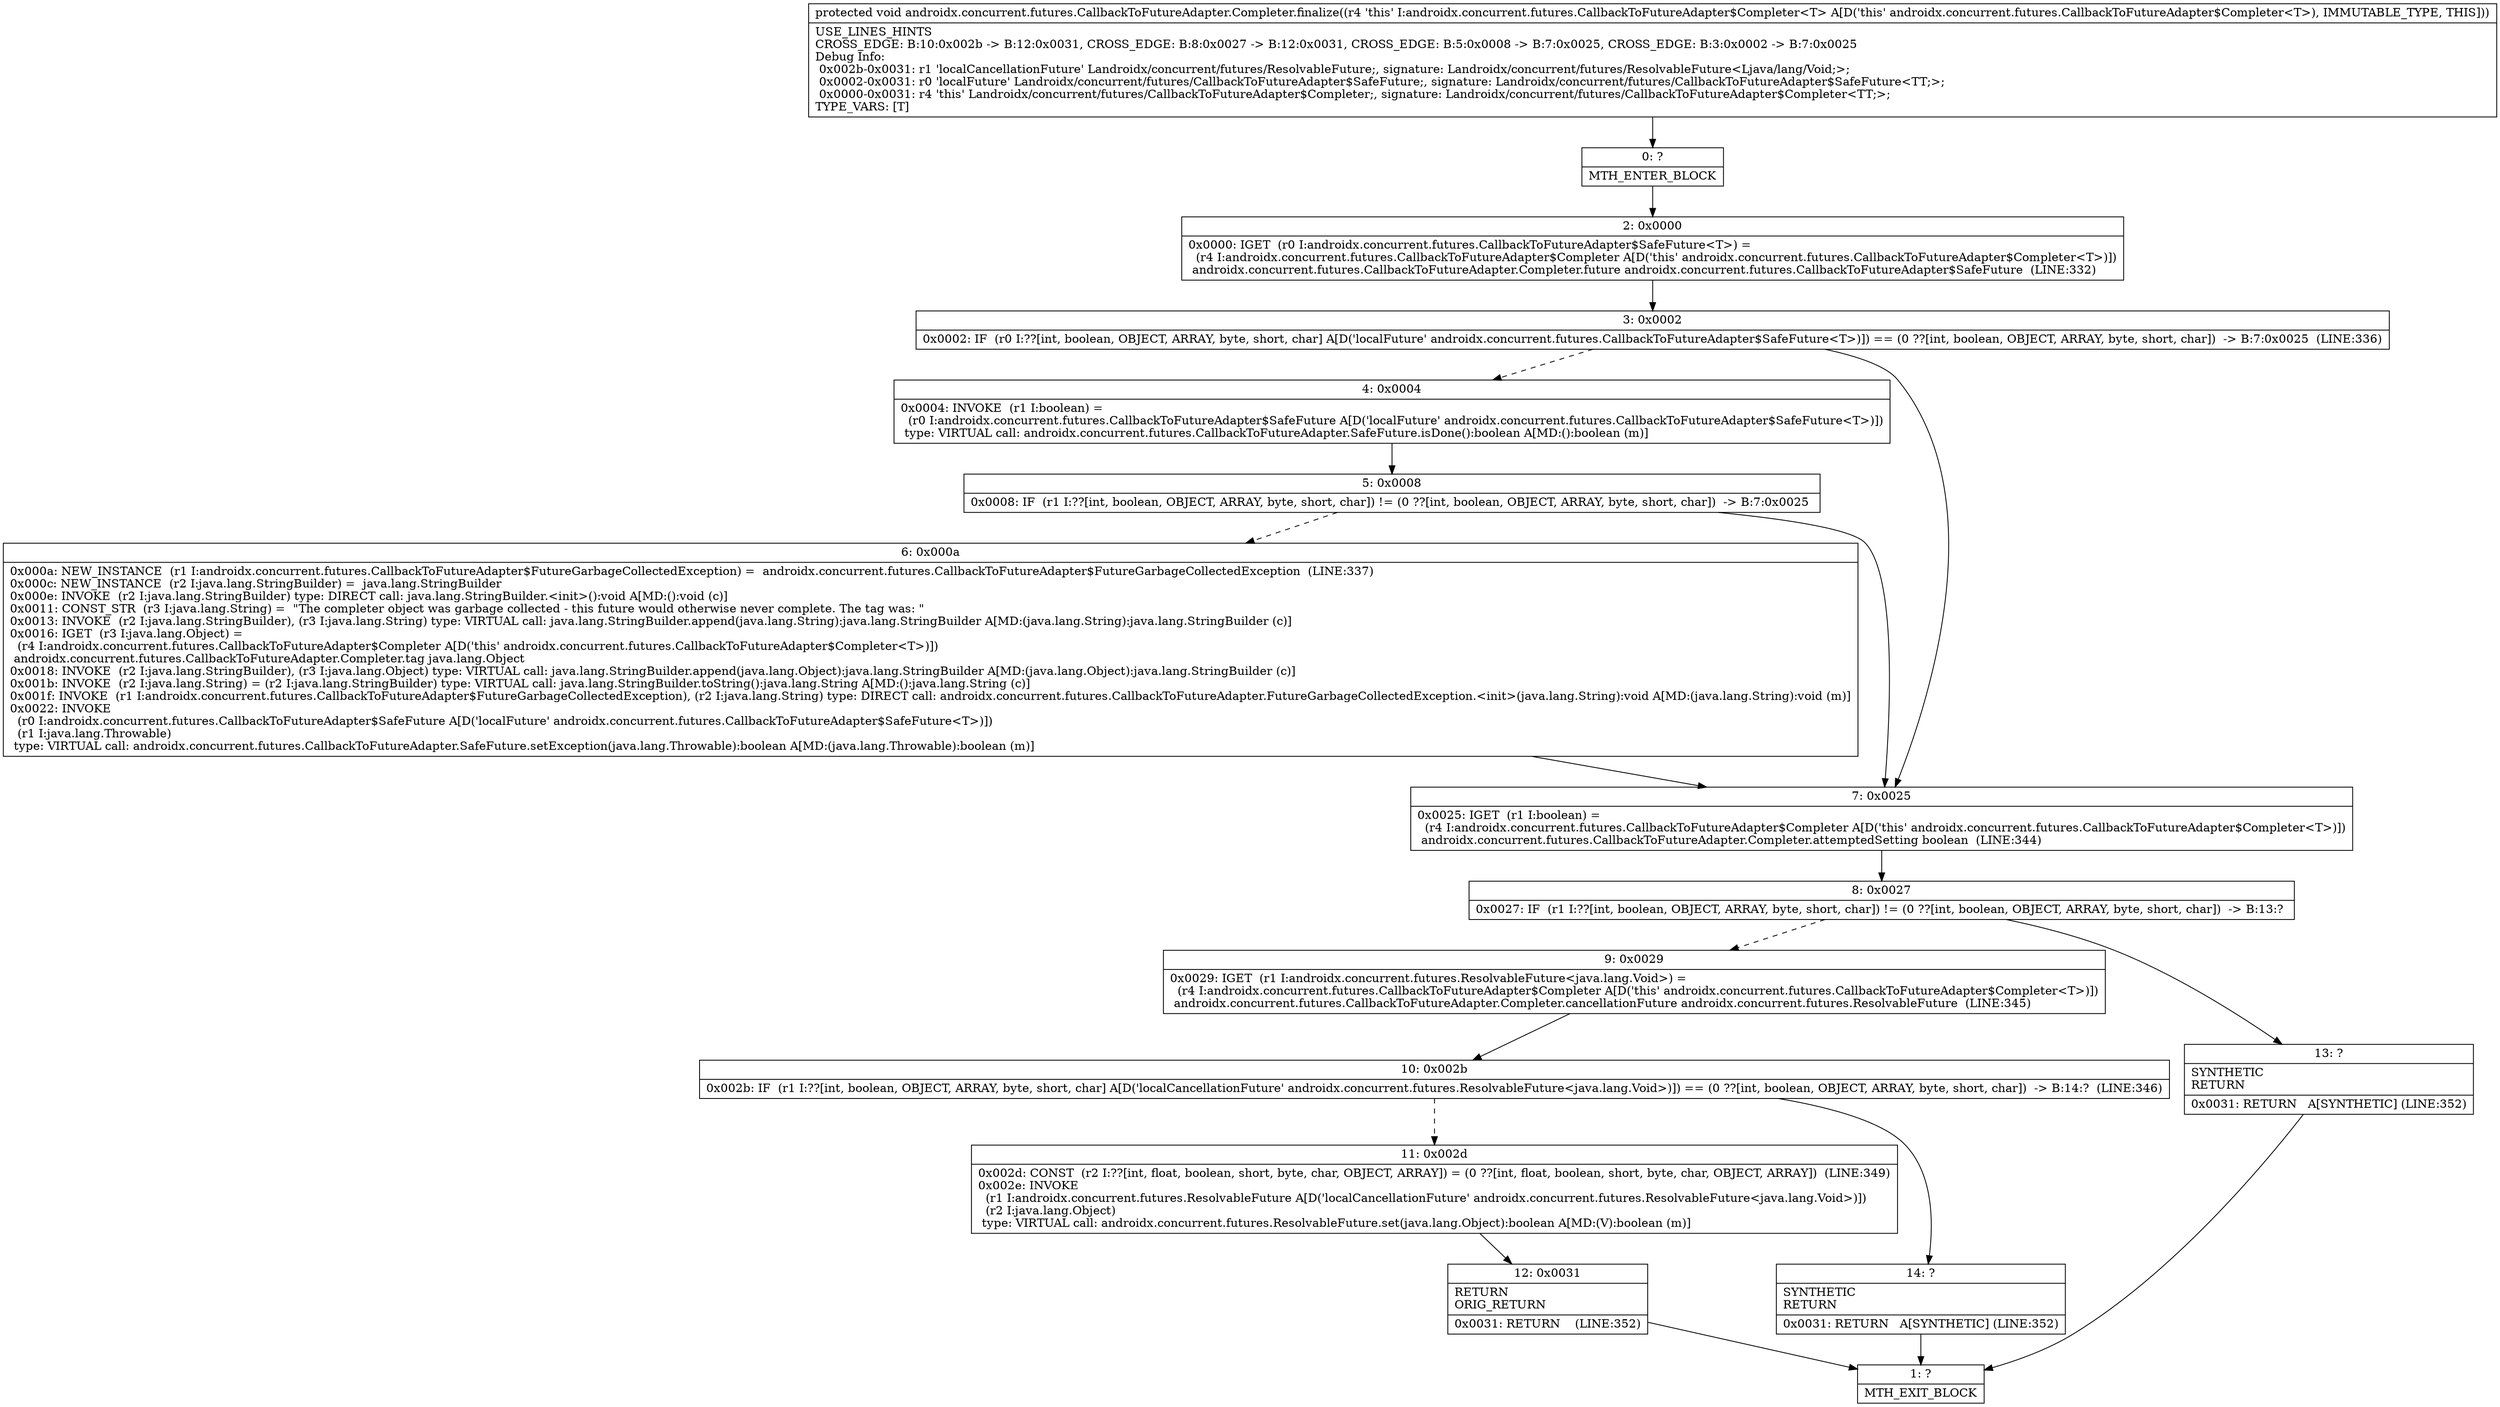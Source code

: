 digraph "CFG forandroidx.concurrent.futures.CallbackToFutureAdapter.Completer.finalize()V" {
Node_0 [shape=record,label="{0\:\ ?|MTH_ENTER_BLOCK\l}"];
Node_2 [shape=record,label="{2\:\ 0x0000|0x0000: IGET  (r0 I:androidx.concurrent.futures.CallbackToFutureAdapter$SafeFuture\<T\>) = \l  (r4 I:androidx.concurrent.futures.CallbackToFutureAdapter$Completer A[D('this' androidx.concurrent.futures.CallbackToFutureAdapter$Completer\<T\>)])\l androidx.concurrent.futures.CallbackToFutureAdapter.Completer.future androidx.concurrent.futures.CallbackToFutureAdapter$SafeFuture  (LINE:332)\l}"];
Node_3 [shape=record,label="{3\:\ 0x0002|0x0002: IF  (r0 I:??[int, boolean, OBJECT, ARRAY, byte, short, char] A[D('localFuture' androidx.concurrent.futures.CallbackToFutureAdapter$SafeFuture\<T\>)]) == (0 ??[int, boolean, OBJECT, ARRAY, byte, short, char])  \-\> B:7:0x0025  (LINE:336)\l}"];
Node_4 [shape=record,label="{4\:\ 0x0004|0x0004: INVOKE  (r1 I:boolean) = \l  (r0 I:androidx.concurrent.futures.CallbackToFutureAdapter$SafeFuture A[D('localFuture' androidx.concurrent.futures.CallbackToFutureAdapter$SafeFuture\<T\>)])\l type: VIRTUAL call: androidx.concurrent.futures.CallbackToFutureAdapter.SafeFuture.isDone():boolean A[MD:():boolean (m)]\l}"];
Node_5 [shape=record,label="{5\:\ 0x0008|0x0008: IF  (r1 I:??[int, boolean, OBJECT, ARRAY, byte, short, char]) != (0 ??[int, boolean, OBJECT, ARRAY, byte, short, char])  \-\> B:7:0x0025 \l}"];
Node_6 [shape=record,label="{6\:\ 0x000a|0x000a: NEW_INSTANCE  (r1 I:androidx.concurrent.futures.CallbackToFutureAdapter$FutureGarbageCollectedException) =  androidx.concurrent.futures.CallbackToFutureAdapter$FutureGarbageCollectedException  (LINE:337)\l0x000c: NEW_INSTANCE  (r2 I:java.lang.StringBuilder) =  java.lang.StringBuilder \l0x000e: INVOKE  (r2 I:java.lang.StringBuilder) type: DIRECT call: java.lang.StringBuilder.\<init\>():void A[MD:():void (c)]\l0x0011: CONST_STR  (r3 I:java.lang.String) =  \"The completer object was garbage collected \- this future would otherwise never complete. The tag was: \" \l0x0013: INVOKE  (r2 I:java.lang.StringBuilder), (r3 I:java.lang.String) type: VIRTUAL call: java.lang.StringBuilder.append(java.lang.String):java.lang.StringBuilder A[MD:(java.lang.String):java.lang.StringBuilder (c)]\l0x0016: IGET  (r3 I:java.lang.Object) = \l  (r4 I:androidx.concurrent.futures.CallbackToFutureAdapter$Completer A[D('this' androidx.concurrent.futures.CallbackToFutureAdapter$Completer\<T\>)])\l androidx.concurrent.futures.CallbackToFutureAdapter.Completer.tag java.lang.Object \l0x0018: INVOKE  (r2 I:java.lang.StringBuilder), (r3 I:java.lang.Object) type: VIRTUAL call: java.lang.StringBuilder.append(java.lang.Object):java.lang.StringBuilder A[MD:(java.lang.Object):java.lang.StringBuilder (c)]\l0x001b: INVOKE  (r2 I:java.lang.String) = (r2 I:java.lang.StringBuilder) type: VIRTUAL call: java.lang.StringBuilder.toString():java.lang.String A[MD:():java.lang.String (c)]\l0x001f: INVOKE  (r1 I:androidx.concurrent.futures.CallbackToFutureAdapter$FutureGarbageCollectedException), (r2 I:java.lang.String) type: DIRECT call: androidx.concurrent.futures.CallbackToFutureAdapter.FutureGarbageCollectedException.\<init\>(java.lang.String):void A[MD:(java.lang.String):void (m)]\l0x0022: INVOKE  \l  (r0 I:androidx.concurrent.futures.CallbackToFutureAdapter$SafeFuture A[D('localFuture' androidx.concurrent.futures.CallbackToFutureAdapter$SafeFuture\<T\>)])\l  (r1 I:java.lang.Throwable)\l type: VIRTUAL call: androidx.concurrent.futures.CallbackToFutureAdapter.SafeFuture.setException(java.lang.Throwable):boolean A[MD:(java.lang.Throwable):boolean (m)]\l}"];
Node_7 [shape=record,label="{7\:\ 0x0025|0x0025: IGET  (r1 I:boolean) = \l  (r4 I:androidx.concurrent.futures.CallbackToFutureAdapter$Completer A[D('this' androidx.concurrent.futures.CallbackToFutureAdapter$Completer\<T\>)])\l androidx.concurrent.futures.CallbackToFutureAdapter.Completer.attemptedSetting boolean  (LINE:344)\l}"];
Node_8 [shape=record,label="{8\:\ 0x0027|0x0027: IF  (r1 I:??[int, boolean, OBJECT, ARRAY, byte, short, char]) != (0 ??[int, boolean, OBJECT, ARRAY, byte, short, char])  \-\> B:13:? \l}"];
Node_9 [shape=record,label="{9\:\ 0x0029|0x0029: IGET  (r1 I:androidx.concurrent.futures.ResolvableFuture\<java.lang.Void\>) = \l  (r4 I:androidx.concurrent.futures.CallbackToFutureAdapter$Completer A[D('this' androidx.concurrent.futures.CallbackToFutureAdapter$Completer\<T\>)])\l androidx.concurrent.futures.CallbackToFutureAdapter.Completer.cancellationFuture androidx.concurrent.futures.ResolvableFuture  (LINE:345)\l}"];
Node_10 [shape=record,label="{10\:\ 0x002b|0x002b: IF  (r1 I:??[int, boolean, OBJECT, ARRAY, byte, short, char] A[D('localCancellationFuture' androidx.concurrent.futures.ResolvableFuture\<java.lang.Void\>)]) == (0 ??[int, boolean, OBJECT, ARRAY, byte, short, char])  \-\> B:14:?  (LINE:346)\l}"];
Node_11 [shape=record,label="{11\:\ 0x002d|0x002d: CONST  (r2 I:??[int, float, boolean, short, byte, char, OBJECT, ARRAY]) = (0 ??[int, float, boolean, short, byte, char, OBJECT, ARRAY])  (LINE:349)\l0x002e: INVOKE  \l  (r1 I:androidx.concurrent.futures.ResolvableFuture A[D('localCancellationFuture' androidx.concurrent.futures.ResolvableFuture\<java.lang.Void\>)])\l  (r2 I:java.lang.Object)\l type: VIRTUAL call: androidx.concurrent.futures.ResolvableFuture.set(java.lang.Object):boolean A[MD:(V):boolean (m)]\l}"];
Node_12 [shape=record,label="{12\:\ 0x0031|RETURN\lORIG_RETURN\l|0x0031: RETURN    (LINE:352)\l}"];
Node_1 [shape=record,label="{1\:\ ?|MTH_EXIT_BLOCK\l}"];
Node_14 [shape=record,label="{14\:\ ?|SYNTHETIC\lRETURN\l|0x0031: RETURN   A[SYNTHETIC] (LINE:352)\l}"];
Node_13 [shape=record,label="{13\:\ ?|SYNTHETIC\lRETURN\l|0x0031: RETURN   A[SYNTHETIC] (LINE:352)\l}"];
MethodNode[shape=record,label="{protected void androidx.concurrent.futures.CallbackToFutureAdapter.Completer.finalize((r4 'this' I:androidx.concurrent.futures.CallbackToFutureAdapter$Completer\<T\> A[D('this' androidx.concurrent.futures.CallbackToFutureAdapter$Completer\<T\>), IMMUTABLE_TYPE, THIS]))  | USE_LINES_HINTS\lCROSS_EDGE: B:10:0x002b \-\> B:12:0x0031, CROSS_EDGE: B:8:0x0027 \-\> B:12:0x0031, CROSS_EDGE: B:5:0x0008 \-\> B:7:0x0025, CROSS_EDGE: B:3:0x0002 \-\> B:7:0x0025\lDebug Info:\l  0x002b\-0x0031: r1 'localCancellationFuture' Landroidx\/concurrent\/futures\/ResolvableFuture;, signature: Landroidx\/concurrent\/futures\/ResolvableFuture\<Ljava\/lang\/Void;\>;\l  0x0002\-0x0031: r0 'localFuture' Landroidx\/concurrent\/futures\/CallbackToFutureAdapter$SafeFuture;, signature: Landroidx\/concurrent\/futures\/CallbackToFutureAdapter$SafeFuture\<TT;\>;\l  0x0000\-0x0031: r4 'this' Landroidx\/concurrent\/futures\/CallbackToFutureAdapter$Completer;, signature: Landroidx\/concurrent\/futures\/CallbackToFutureAdapter$Completer\<TT;\>;\lTYPE_VARS: [T]\l}"];
MethodNode -> Node_0;Node_0 -> Node_2;
Node_2 -> Node_3;
Node_3 -> Node_4[style=dashed];
Node_3 -> Node_7;
Node_4 -> Node_5;
Node_5 -> Node_6[style=dashed];
Node_5 -> Node_7;
Node_6 -> Node_7;
Node_7 -> Node_8;
Node_8 -> Node_9[style=dashed];
Node_8 -> Node_13;
Node_9 -> Node_10;
Node_10 -> Node_11[style=dashed];
Node_10 -> Node_14;
Node_11 -> Node_12;
Node_12 -> Node_1;
Node_14 -> Node_1;
Node_13 -> Node_1;
}

